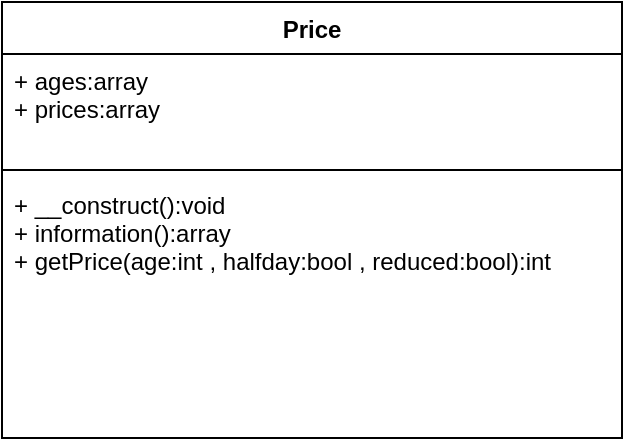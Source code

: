 <mxfile version="10.6.7" type="device"><diagram id="B58hCBJLHhWdCXU_ZqE6" name="classe"><mxGraphModel dx="840" dy="494" grid="1" gridSize="10" guides="1" tooltips="1" connect="1" arrows="1" fold="1" page="1" pageScale="1" pageWidth="827" pageHeight="1169" math="0" shadow="0"><root><mxCell id="FqdA631_dZ72xy1vW03t-0"/><mxCell id="FqdA631_dZ72xy1vW03t-1" parent="FqdA631_dZ72xy1vW03t-0"/><mxCell id="FqdA631_dZ72xy1vW03t-2" value="Price" style="swimlane;fontStyle=1;align=center;verticalAlign=top;childLayout=stackLayout;horizontal=1;startSize=26;horizontalStack=0;resizeParent=1;resizeParentMax=0;resizeLast=0;collapsible=1;marginBottom=0;" vertex="1" parent="FqdA631_dZ72xy1vW03t-1"><mxGeometry x="160" y="80" width="310" height="218" as="geometry"/></mxCell><mxCell id="FqdA631_dZ72xy1vW03t-3" value="+ ages:array&#10;+ prices:array&#10;" style="text;strokeColor=none;fillColor=none;align=left;verticalAlign=top;spacingLeft=4;spacingRight=4;overflow=hidden;rotatable=0;points=[[0,0.5],[1,0.5]];portConstraint=eastwest;" vertex="1" parent="FqdA631_dZ72xy1vW03t-2"><mxGeometry y="26" width="310" height="54" as="geometry"/></mxCell><mxCell id="FqdA631_dZ72xy1vW03t-4" value="" style="line;strokeWidth=1;fillColor=none;align=left;verticalAlign=middle;spacingTop=-1;spacingLeft=3;spacingRight=3;rotatable=0;labelPosition=right;points=[];portConstraint=eastwest;" vertex="1" parent="FqdA631_dZ72xy1vW03t-2"><mxGeometry y="80" width="310" height="8" as="geometry"/></mxCell><mxCell id="FqdA631_dZ72xy1vW03t-5" value="+ __construct():void&#10;+ information():array&#10;+ getPrice(age:int , halfday:bool , reduced:bool):int&#10;" style="text;strokeColor=none;fillColor=none;align=left;verticalAlign=top;spacingLeft=4;spacingRight=4;overflow=hidden;rotatable=0;points=[[0,0.5],[1,0.5]];portConstraint=eastwest;" vertex="1" parent="FqdA631_dZ72xy1vW03t-2"><mxGeometry y="88" width="310" height="130" as="geometry"/></mxCell></root></mxGraphModel></diagram><diagram id="J3G8mau52QoY4ViwCR0M" name="__contrsuct"><mxGraphModel dx="840" dy="494" grid="1" gridSize="10" guides="1" tooltips="1" connect="1" arrows="1" fold="1" page="1" pageScale="1" pageWidth="827" pageHeight="1169" math="0" shadow="0"><root><mxCell id="0"/><mxCell id="1" parent="0"/><mxCell id="cuQt43-yaeWJVcRZAy9R-1" value="" style="ellipse;html=1;shape=startState;fillColor=#000000;strokeColor=#ff0000;" vertex="1" parent="1"><mxGeometry x="390" y="10" width="30" height="30" as="geometry"/></mxCell><mxCell id="cuQt43-yaeWJVcRZAy9R-2" value="" style="edgeStyle=orthogonalEdgeStyle;html=1;verticalAlign=bottom;endArrow=open;endSize=8;strokeColor=#ff0000;" edge="1" source="cuQt43-yaeWJVcRZAy9R-1" parent="1"><mxGeometry relative="1" as="geometry"><mxPoint x="405" y="100" as="targetPoint"/></mxGeometry></mxCell><mxCell id="cuQt43-yaeWJVcRZAy9R-5" value="" style="edgeStyle=orthogonalEdgeStyle;rounded=0;orthogonalLoop=1;jettySize=auto;html=1;" edge="1" parent="1" source="cuQt43-yaeWJVcRZAy9R-3" target="cuQt43-yaeWJVcRZAy9R-4"><mxGeometry relative="1" as="geometry"/></mxCell><mxCell id="cuQt43-yaeWJVcRZAy9R-3" value="récupérer le contenu du fichier YAML (contraintes)" style="rounded=1;whiteSpace=wrap;html=1;" vertex="1" parent="1"><mxGeometry x="345" y="100" width="120" height="60" as="geometry"/></mxCell><mxCell id="cuQt43-yaeWJVcRZAy9R-7" style="edgeStyle=orthogonalEdgeStyle;rounded=0;orthogonalLoop=1;jettySize=auto;html=1;exitX=0.5;exitY=1;exitDx=0;exitDy=0;" edge="1" parent="1" source="cuQt43-yaeWJVcRZAy9R-4" target="cuQt43-yaeWJVcRZAy9R-6"><mxGeometry relative="1" as="geometry"/></mxCell><mxCell id="cuQt43-yaeWJVcRZAy9R-4" value="interpréter les données" style="rounded=1;whiteSpace=wrap;html=1;" vertex="1" parent="1"><mxGeometry x="345" y="240" width="120" height="60" as="geometry"/></mxCell><mxCell id="cuQt43-yaeWJVcRZAy9R-6" value="" style="ellipse;html=1;shape=endState;fillColor=#000000;strokeColor=#ff0000;" vertex="1" parent="1"><mxGeometry x="390" y="350" width="30" height="30" as="geometry"/></mxCell></root></mxGraphModel></diagram><diagram id="RleEv1FKh7GI4yQhKeaG" name="yaml"><mxGraphModel dx="840" dy="494" grid="1" gridSize="10" guides="1" tooltips="1" connect="1" arrows="1" fold="1" page="1" pageScale="1" pageWidth="827" pageHeight="1169" math="0" shadow="0"><root><mxCell id="7X0bVw0u1Cd4H4t33zhC-0"/><mxCell id="7X0bVw0u1Cd4H4t33zhC-1" parent="7X0bVw0u1Cd4H4t33zhC-0"/><mxCell id="7X0bVw0u1Cd4H4t33zhC-3" value="&lt;h1 style=&quot;font-size: 14px&quot;&gt;&lt;span style=&quot;font-weight: normal&quot;&gt;&lt;font style=&quot;font-size: 14px&quot;&gt;items:&lt;/font&gt;&lt;/span&gt;&lt;/h1&gt;&lt;h1 style=&quot;font-size: 14px&quot;&gt;&lt;span style=&quot;font-weight: normal&quot;&gt;&lt;font style=&quot;font-size: 14px&quot;&gt;&amp;nbsp; &amp;nbsp; -age:&amp;lt;4&lt;/font&gt;&lt;/span&gt;&lt;/h1&gt;&lt;h1 style=&quot;font-size: 14px&quot;&gt;&lt;span style=&quot;font-weight: normal&quot;&gt;&lt;font style=&quot;font-size: 14px&quot;&gt;&amp;nbsp; &amp;nbsp; &amp;nbsp;price:0&lt;/font&gt;&lt;/span&gt;&lt;/h1&gt;&lt;h1 style=&quot;font-size: 14px&quot;&gt;&lt;span style=&quot;font-weight: normal&quot;&gt;&lt;font style=&quot;font-size: 14px&quot;&gt;&amp;nbsp; &amp;nbsp; -age:&amp;lt;13&lt;/font&gt;&lt;/span&gt;&lt;/h1&gt;&lt;h1 style=&quot;font-size: 14px&quot;&gt;&lt;span style=&quot;font-weight: normal&quot;&gt;&lt;font style=&quot;font-size: 14px&quot;&gt;&amp;nbsp; &amp;nbsp; &amp;nbsp;price:8&lt;/font&gt;&lt;/span&gt;&lt;/h1&gt;&lt;h1 style=&quot;font-size: 14px&quot;&gt;&lt;span style=&quot;font-weight: normal&quot;&gt;&lt;font style=&quot;font-size: 14px&quot;&gt;&amp;nbsp; &amp;nbsp; -age:&amp;gt;59&lt;/font&gt;&lt;/span&gt;&lt;/h1&gt;&lt;h1 style=&quot;font-size: 14px&quot;&gt;&lt;span style=&quot;font-weight: normal&quot;&gt;&lt;font style=&quot;font-size: 14px&quot;&gt;&amp;nbsp; &amp;nbsp; &amp;nbsp;price:12&lt;/font&gt;&lt;/span&gt;&lt;/h1&gt;&lt;h1 style=&quot;font-size: 14px&quot;&gt;&lt;span style=&quot;font-weight: normal&quot;&gt;&lt;font style=&quot;font-size: 14px&quot;&gt;&amp;nbsp; &amp;nbsp; &amp;nbsp;reduced:10&lt;/font&gt;&lt;/span&gt;&lt;/h1&gt;&lt;h1 style=&quot;font-size: 14px&quot;&gt;&lt;span style=&quot;font-weight: normal&quot;&gt;&lt;font style=&quot;font-size: 14px&quot;&gt;&amp;nbsp; &amp;nbsp; -age:default&lt;/font&gt;&lt;/span&gt;&lt;/h1&gt;&lt;h1 style=&quot;font-size: 14px&quot;&gt;&lt;span style=&quot;font-weight: normal&quot;&gt;&lt;font style=&quot;font-size: 14px&quot;&gt;&amp;nbsp; &amp;nbsp; &amp;nbsp;price:16&lt;/font&gt;&lt;/span&gt;&lt;/h1&gt;&lt;h1 style=&quot;font-size: 14px&quot;&gt;&lt;span style=&quot;font-weight: normal&quot;&gt;&lt;font style=&quot;font-size: 14px&quot;&gt;&amp;nbsp; &amp;nbsp; &amp;nbsp;reduced:10&lt;/font&gt;&lt;/span&gt;&lt;/h1&gt;" style="text;html=1;strokeColor=none;fillColor=none;spacing=5;spacingTop=-20;whiteSpace=wrap;overflow=hidden;rounded=0;fontStyle=0" vertex="1" parent="7X0bVw0u1Cd4H4t33zhC-1"><mxGeometry x="200" y="200" width="360" height="490" as="geometry"/></mxCell></root></mxGraphModel></diagram></mxfile>